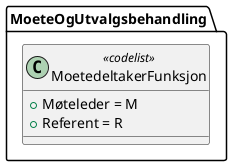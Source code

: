 @startuml
class MoeteOgUtvalgsbehandling.MoetedeltakerFunksjon <<codelist>> {
  +Møteleder = M
  +Referent = R
}
@enduml
